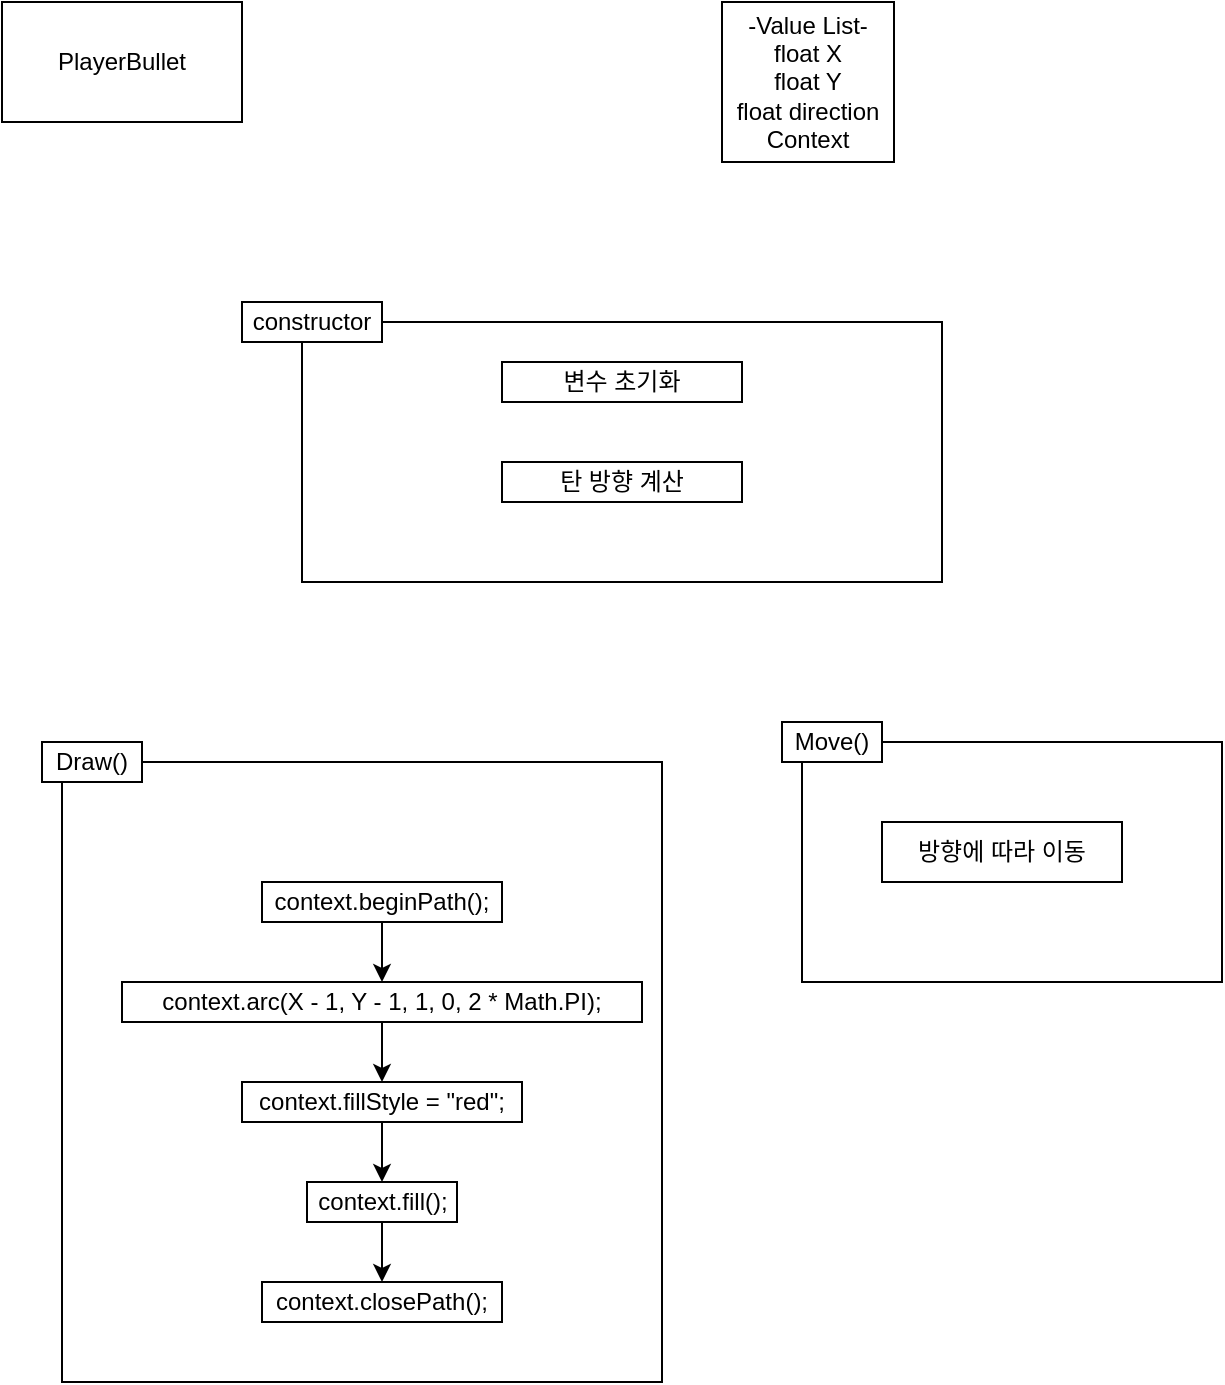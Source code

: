 <mxfile version="18.0.2" type="device"><diagram id="3EhLaIfi60XGlJlyU0r2" name="Page-1"><mxGraphModel dx="454" dy="668" grid="1" gridSize="10" guides="1" tooltips="1" connect="1" arrows="1" fold="1" page="1" pageScale="1" pageWidth="2339" pageHeight="3300" math="0" shadow="0"><root><mxCell id="0"/><mxCell id="1" parent="0"/><mxCell id="pjBJD2slQLcABnuoTEdH-19" value="" style="rounded=0;whiteSpace=wrap;html=1;" vertex="1" parent="1"><mxGeometry x="430" y="400" width="210" height="120" as="geometry"/></mxCell><mxCell id="pjBJD2slQLcABnuoTEdH-1" value="PlayerBullet" style="rounded=0;whiteSpace=wrap;html=1;" vertex="1" parent="1"><mxGeometry x="30" y="30" width="120" height="60" as="geometry"/></mxCell><mxCell id="pjBJD2slQLcABnuoTEdH-2" value="-Value List-&lt;br&gt;float X&lt;br&gt;float Y&lt;br&gt;float direction&lt;br&gt;Context" style="rounded=0;whiteSpace=wrap;html=1;" vertex="1" parent="1"><mxGeometry x="390" y="30" width="86" height="80" as="geometry"/></mxCell><mxCell id="pjBJD2slQLcABnuoTEdH-3" value="" style="rounded=0;whiteSpace=wrap;html=1;" vertex="1" parent="1"><mxGeometry x="180" y="190" width="320" height="130" as="geometry"/></mxCell><mxCell id="pjBJD2slQLcABnuoTEdH-4" value="constructor" style="rounded=0;whiteSpace=wrap;html=1;" vertex="1" parent="1"><mxGeometry x="150" y="180" width="70" height="20" as="geometry"/></mxCell><mxCell id="pjBJD2slQLcABnuoTEdH-5" value="변수 초기화" style="rounded=0;whiteSpace=wrap;html=1;" vertex="1" parent="1"><mxGeometry x="280" y="210" width="120" height="20" as="geometry"/></mxCell><mxCell id="pjBJD2slQLcABnuoTEdH-6" value="" style="rounded=0;whiteSpace=wrap;html=1;" vertex="1" parent="1"><mxGeometry x="60" y="410" width="300" height="310" as="geometry"/></mxCell><mxCell id="pjBJD2slQLcABnuoTEdH-7" value="&lt;span style=&quot;&quot;&gt;Draw()&lt;/span&gt;" style="rounded=0;whiteSpace=wrap;html=1;" vertex="1" parent="1"><mxGeometry x="50" y="400" width="50" height="20" as="geometry"/></mxCell><mxCell id="pjBJD2slQLcABnuoTEdH-8" style="edgeStyle=orthogonalEdgeStyle;rounded=0;orthogonalLoop=1;jettySize=auto;html=1;entryX=0.5;entryY=0;entryDx=0;entryDy=0;" edge="1" parent="1" source="pjBJD2slQLcABnuoTEdH-9" target="pjBJD2slQLcABnuoTEdH-11"><mxGeometry relative="1" as="geometry"/></mxCell><mxCell id="pjBJD2slQLcABnuoTEdH-9" value="context.beginPath();" style="rounded=0;whiteSpace=wrap;html=1;" vertex="1" parent="1"><mxGeometry x="160" y="470" width="120" height="20" as="geometry"/></mxCell><mxCell id="pjBJD2slQLcABnuoTEdH-10" style="edgeStyle=orthogonalEdgeStyle;rounded=0;orthogonalLoop=1;jettySize=auto;html=1;entryX=0.5;entryY=0;entryDx=0;entryDy=0;" edge="1" parent="1" source="pjBJD2slQLcABnuoTEdH-11" target="pjBJD2slQLcABnuoTEdH-15"><mxGeometry relative="1" as="geometry"/></mxCell><mxCell id="pjBJD2slQLcABnuoTEdH-11" value="context.arc(X - 1, Y - 1, 1, 0, 2 * Math.PI);" style="rounded=0;whiteSpace=wrap;html=1;" vertex="1" parent="1"><mxGeometry x="90" y="520" width="260" height="20" as="geometry"/></mxCell><mxCell id="pjBJD2slQLcABnuoTEdH-12" value="" style="edgeStyle=orthogonalEdgeStyle;rounded=0;orthogonalLoop=1;jettySize=auto;html=1;" edge="1" parent="1" source="pjBJD2slQLcABnuoTEdH-13" target="pjBJD2slQLcABnuoTEdH-16"><mxGeometry relative="1" as="geometry"/></mxCell><mxCell id="pjBJD2slQLcABnuoTEdH-13" value="context.fill();" style="rounded=0;whiteSpace=wrap;html=1;" vertex="1" parent="1"><mxGeometry x="182.5" y="620" width="75" height="20" as="geometry"/></mxCell><mxCell id="pjBJD2slQLcABnuoTEdH-14" style="edgeStyle=orthogonalEdgeStyle;rounded=0;orthogonalLoop=1;jettySize=auto;html=1;" edge="1" parent="1" source="pjBJD2slQLcABnuoTEdH-15" target="pjBJD2slQLcABnuoTEdH-13"><mxGeometry relative="1" as="geometry"/></mxCell><mxCell id="pjBJD2slQLcABnuoTEdH-15" value="context.fillStyle = &quot;red&quot;;" style="rounded=0;whiteSpace=wrap;html=1;" vertex="1" parent="1"><mxGeometry x="150" y="570" width="140" height="20" as="geometry"/></mxCell><mxCell id="pjBJD2slQLcABnuoTEdH-16" value="context.closePath();" style="rounded=0;whiteSpace=wrap;html=1;" vertex="1" parent="1"><mxGeometry x="160" y="670" width="120" height="20" as="geometry"/></mxCell><mxCell id="pjBJD2slQLcABnuoTEdH-17" value="탄 방향 계산" style="rounded=0;whiteSpace=wrap;html=1;" vertex="1" parent="1"><mxGeometry x="280" y="260" width="120" height="20" as="geometry"/></mxCell><mxCell id="pjBJD2slQLcABnuoTEdH-18" value="Move()" style="rounded=0;whiteSpace=wrap;html=1;" vertex="1" parent="1"><mxGeometry x="420" y="390" width="50" height="20" as="geometry"/></mxCell><mxCell id="pjBJD2slQLcABnuoTEdH-20" value="방향에 따라 이동" style="rounded=0;whiteSpace=wrap;html=1;" vertex="1" parent="1"><mxGeometry x="470" y="440" width="120" height="30" as="geometry"/></mxCell></root></mxGraphModel></diagram></mxfile>